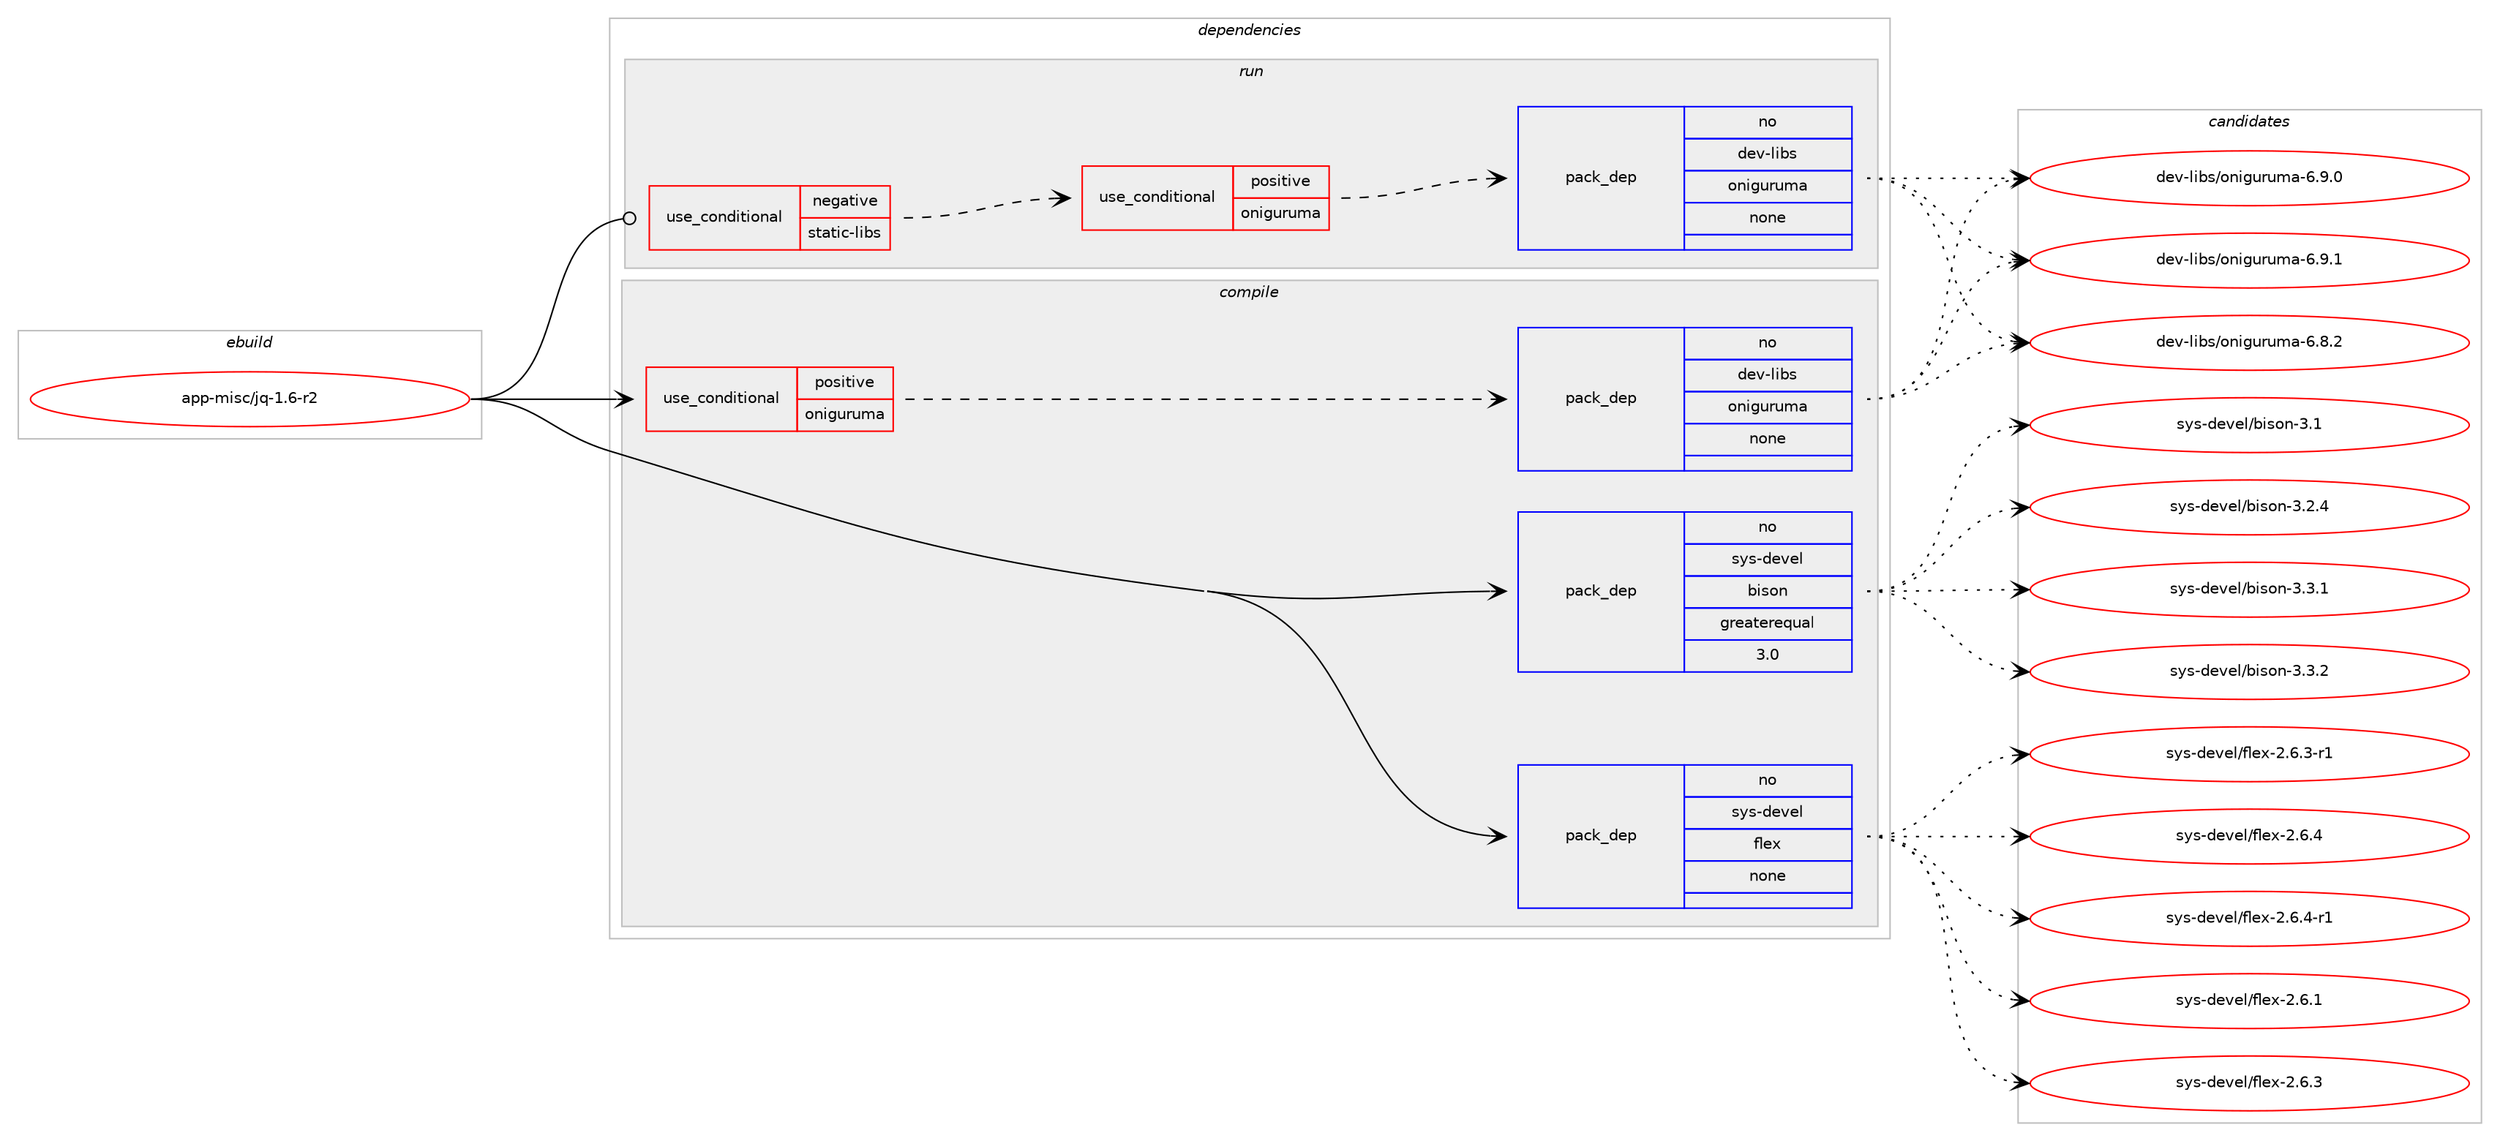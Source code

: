 digraph prolog {

# *************
# Graph options
# *************

newrank=true;
concentrate=true;
compound=true;
graph [rankdir=LR,fontname=Helvetica,fontsize=10,ranksep=1.5];#, ranksep=2.5, nodesep=0.2];
edge  [arrowhead=vee];
node  [fontname=Helvetica,fontsize=10];

# **********
# The ebuild
# **********

subgraph cluster_leftcol {
color=gray;
rank=same;
label=<<i>ebuild</i>>;
id [label="app-misc/jq-1.6-r2", color=red, width=4, href="../app-misc/jq-1.6-r2.svg"];
}

# ****************
# The dependencies
# ****************

subgraph cluster_midcol {
color=gray;
label=<<i>dependencies</i>>;
subgraph cluster_compile {
fillcolor="#eeeeee";
style=filled;
label=<<i>compile</i>>;
subgraph cond353399 {
dependency1299358 [label=<<TABLE BORDER="0" CELLBORDER="1" CELLSPACING="0" CELLPADDING="4"><TR><TD ROWSPAN="3" CELLPADDING="10">use_conditional</TD></TR><TR><TD>positive</TD></TR><TR><TD>oniguruma</TD></TR></TABLE>>, shape=none, color=red];
subgraph pack925739 {
dependency1299359 [label=<<TABLE BORDER="0" CELLBORDER="1" CELLSPACING="0" CELLPADDING="4" WIDTH="220"><TR><TD ROWSPAN="6" CELLPADDING="30">pack_dep</TD></TR><TR><TD WIDTH="110">no</TD></TR><TR><TD>dev-libs</TD></TR><TR><TD>oniguruma</TD></TR><TR><TD>none</TD></TR><TR><TD></TD></TR></TABLE>>, shape=none, color=blue];
}
dependency1299358:e -> dependency1299359:w [weight=20,style="dashed",arrowhead="vee"];
}
id:e -> dependency1299358:w [weight=20,style="solid",arrowhead="vee"];
subgraph pack925740 {
dependency1299360 [label=<<TABLE BORDER="0" CELLBORDER="1" CELLSPACING="0" CELLPADDING="4" WIDTH="220"><TR><TD ROWSPAN="6" CELLPADDING="30">pack_dep</TD></TR><TR><TD WIDTH="110">no</TD></TR><TR><TD>sys-devel</TD></TR><TR><TD>bison</TD></TR><TR><TD>greaterequal</TD></TR><TR><TD>3.0</TD></TR></TABLE>>, shape=none, color=blue];
}
id:e -> dependency1299360:w [weight=20,style="solid",arrowhead="vee"];
subgraph pack925741 {
dependency1299361 [label=<<TABLE BORDER="0" CELLBORDER="1" CELLSPACING="0" CELLPADDING="4" WIDTH="220"><TR><TD ROWSPAN="6" CELLPADDING="30">pack_dep</TD></TR><TR><TD WIDTH="110">no</TD></TR><TR><TD>sys-devel</TD></TR><TR><TD>flex</TD></TR><TR><TD>none</TD></TR><TR><TD></TD></TR></TABLE>>, shape=none, color=blue];
}
id:e -> dependency1299361:w [weight=20,style="solid",arrowhead="vee"];
}
subgraph cluster_compileandrun {
fillcolor="#eeeeee";
style=filled;
label=<<i>compile and run</i>>;
}
subgraph cluster_run {
fillcolor="#eeeeee";
style=filled;
label=<<i>run</i>>;
subgraph cond353400 {
dependency1299362 [label=<<TABLE BORDER="0" CELLBORDER="1" CELLSPACING="0" CELLPADDING="4"><TR><TD ROWSPAN="3" CELLPADDING="10">use_conditional</TD></TR><TR><TD>negative</TD></TR><TR><TD>static-libs</TD></TR></TABLE>>, shape=none, color=red];
subgraph cond353401 {
dependency1299363 [label=<<TABLE BORDER="0" CELLBORDER="1" CELLSPACING="0" CELLPADDING="4"><TR><TD ROWSPAN="3" CELLPADDING="10">use_conditional</TD></TR><TR><TD>positive</TD></TR><TR><TD>oniguruma</TD></TR></TABLE>>, shape=none, color=red];
subgraph pack925742 {
dependency1299364 [label=<<TABLE BORDER="0" CELLBORDER="1" CELLSPACING="0" CELLPADDING="4" WIDTH="220"><TR><TD ROWSPAN="6" CELLPADDING="30">pack_dep</TD></TR><TR><TD WIDTH="110">no</TD></TR><TR><TD>dev-libs</TD></TR><TR><TD>oniguruma</TD></TR><TR><TD>none</TD></TR><TR><TD></TD></TR></TABLE>>, shape=none, color=blue];
}
dependency1299363:e -> dependency1299364:w [weight=20,style="dashed",arrowhead="vee"];
}
dependency1299362:e -> dependency1299363:w [weight=20,style="dashed",arrowhead="vee"];
}
id:e -> dependency1299362:w [weight=20,style="solid",arrowhead="odot"];
}
}

# **************
# The candidates
# **************

subgraph cluster_choices {
rank=same;
color=gray;
label=<<i>candidates</i>>;

subgraph choice925739 {
color=black;
nodesep=1;
choice10010111845108105981154711111010510311711411710997455446564650 [label="dev-libs/oniguruma-6.8.2", color=red, width=4,href="../dev-libs/oniguruma-6.8.2.svg"];
choice10010111845108105981154711111010510311711411710997455446574648 [label="dev-libs/oniguruma-6.9.0", color=red, width=4,href="../dev-libs/oniguruma-6.9.0.svg"];
choice10010111845108105981154711111010510311711411710997455446574649 [label="dev-libs/oniguruma-6.9.1", color=red, width=4,href="../dev-libs/oniguruma-6.9.1.svg"];
dependency1299359:e -> choice10010111845108105981154711111010510311711411710997455446564650:w [style=dotted,weight="100"];
dependency1299359:e -> choice10010111845108105981154711111010510311711411710997455446574648:w [style=dotted,weight="100"];
dependency1299359:e -> choice10010111845108105981154711111010510311711411710997455446574649:w [style=dotted,weight="100"];
}
subgraph choice925740 {
color=black;
nodesep=1;
choice11512111545100101118101108479810511511111045514649 [label="sys-devel/bison-3.1", color=red, width=4,href="../sys-devel/bison-3.1.svg"];
choice115121115451001011181011084798105115111110455146504652 [label="sys-devel/bison-3.2.4", color=red, width=4,href="../sys-devel/bison-3.2.4.svg"];
choice115121115451001011181011084798105115111110455146514649 [label="sys-devel/bison-3.3.1", color=red, width=4,href="../sys-devel/bison-3.3.1.svg"];
choice115121115451001011181011084798105115111110455146514650 [label="sys-devel/bison-3.3.2", color=red, width=4,href="../sys-devel/bison-3.3.2.svg"];
dependency1299360:e -> choice11512111545100101118101108479810511511111045514649:w [style=dotted,weight="100"];
dependency1299360:e -> choice115121115451001011181011084798105115111110455146504652:w [style=dotted,weight="100"];
dependency1299360:e -> choice115121115451001011181011084798105115111110455146514649:w [style=dotted,weight="100"];
dependency1299360:e -> choice115121115451001011181011084798105115111110455146514650:w [style=dotted,weight="100"];
}
subgraph choice925741 {
color=black;
nodesep=1;
choice1151211154510010111810110847102108101120455046544649 [label="sys-devel/flex-2.6.1", color=red, width=4,href="../sys-devel/flex-2.6.1.svg"];
choice1151211154510010111810110847102108101120455046544651 [label="sys-devel/flex-2.6.3", color=red, width=4,href="../sys-devel/flex-2.6.3.svg"];
choice11512111545100101118101108471021081011204550465446514511449 [label="sys-devel/flex-2.6.3-r1", color=red, width=4,href="../sys-devel/flex-2.6.3-r1.svg"];
choice1151211154510010111810110847102108101120455046544652 [label="sys-devel/flex-2.6.4", color=red, width=4,href="../sys-devel/flex-2.6.4.svg"];
choice11512111545100101118101108471021081011204550465446524511449 [label="sys-devel/flex-2.6.4-r1", color=red, width=4,href="../sys-devel/flex-2.6.4-r1.svg"];
dependency1299361:e -> choice1151211154510010111810110847102108101120455046544649:w [style=dotted,weight="100"];
dependency1299361:e -> choice1151211154510010111810110847102108101120455046544651:w [style=dotted,weight="100"];
dependency1299361:e -> choice11512111545100101118101108471021081011204550465446514511449:w [style=dotted,weight="100"];
dependency1299361:e -> choice1151211154510010111810110847102108101120455046544652:w [style=dotted,weight="100"];
dependency1299361:e -> choice11512111545100101118101108471021081011204550465446524511449:w [style=dotted,weight="100"];
}
subgraph choice925742 {
color=black;
nodesep=1;
choice10010111845108105981154711111010510311711411710997455446564650 [label="dev-libs/oniguruma-6.8.2", color=red, width=4,href="../dev-libs/oniguruma-6.8.2.svg"];
choice10010111845108105981154711111010510311711411710997455446574648 [label="dev-libs/oniguruma-6.9.0", color=red, width=4,href="../dev-libs/oniguruma-6.9.0.svg"];
choice10010111845108105981154711111010510311711411710997455446574649 [label="dev-libs/oniguruma-6.9.1", color=red, width=4,href="../dev-libs/oniguruma-6.9.1.svg"];
dependency1299364:e -> choice10010111845108105981154711111010510311711411710997455446564650:w [style=dotted,weight="100"];
dependency1299364:e -> choice10010111845108105981154711111010510311711411710997455446574648:w [style=dotted,weight="100"];
dependency1299364:e -> choice10010111845108105981154711111010510311711411710997455446574649:w [style=dotted,weight="100"];
}
}

}
